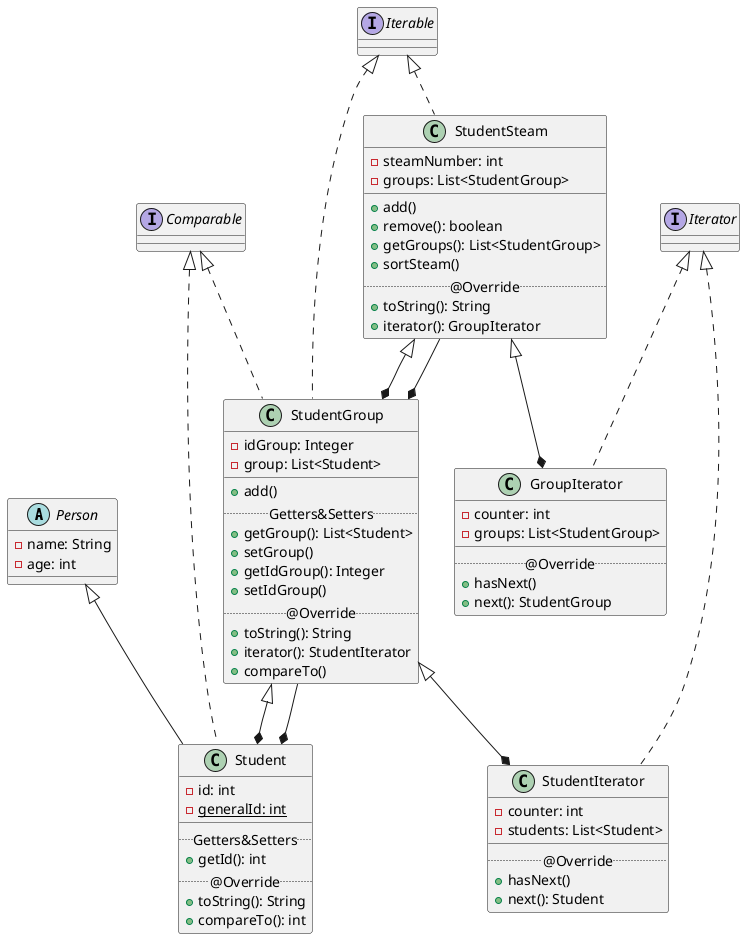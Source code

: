 @startuml

abstract class Person {
    -name: String
    -age: int
}

class Student extends Person implements Comparable{
    -id: int
    -{static} generalId: int
    __
    ..Getters&Setters..
    +getId(): int
    ..@Override..
    +toString(): String
    +compareTo(): int
}

class StudentGroup implements Iterable, Comparable {
    -idGroup: Integer
    -group: List<Student>
    __
    +add()
    ..Getters&Setters..
    +getGroup(): List<Student>
    +setGroup()
    +getIdGroup(): Integer
    +setIdGroup()
    ..@Override..
    +toString(): String
    +iterator(): StudentIterator
    +compareTo()
}

class StudentSteam implements Iterable {
    -steamNumber: int
    -groups: List<StudentGroup>
    __
    +add()
    +remove(): boolean
    +getGroups(): List<StudentGroup>
    +sortSteam()
    ..@Override..
    +toString(): String
    +iterator(): GroupIterator
}

class StudentIterator implements Iterator {
    -counter: int
    -students: List<Student>
    __
    ..@Override..
    +hasNext()
    +next(): Student
}

class GroupIterator implements Iterator {
    -counter: int
    -groups: List<StudentGroup>
    __
    ..@Override..
    +hasNext()
    +next(): StudentGroup
}

interface Comparable

StudentGroup <|--* Student
StudentGroup <|--* StudentIterator
StudentGroup --* Student

StudentSteam <|--* StudentGroup
StudentSteam <|--* GroupIterator
StudentSteam --* StudentGroup

'class Employee extends Person
'class Teacher extends Person

hide @unlinked
@enduml